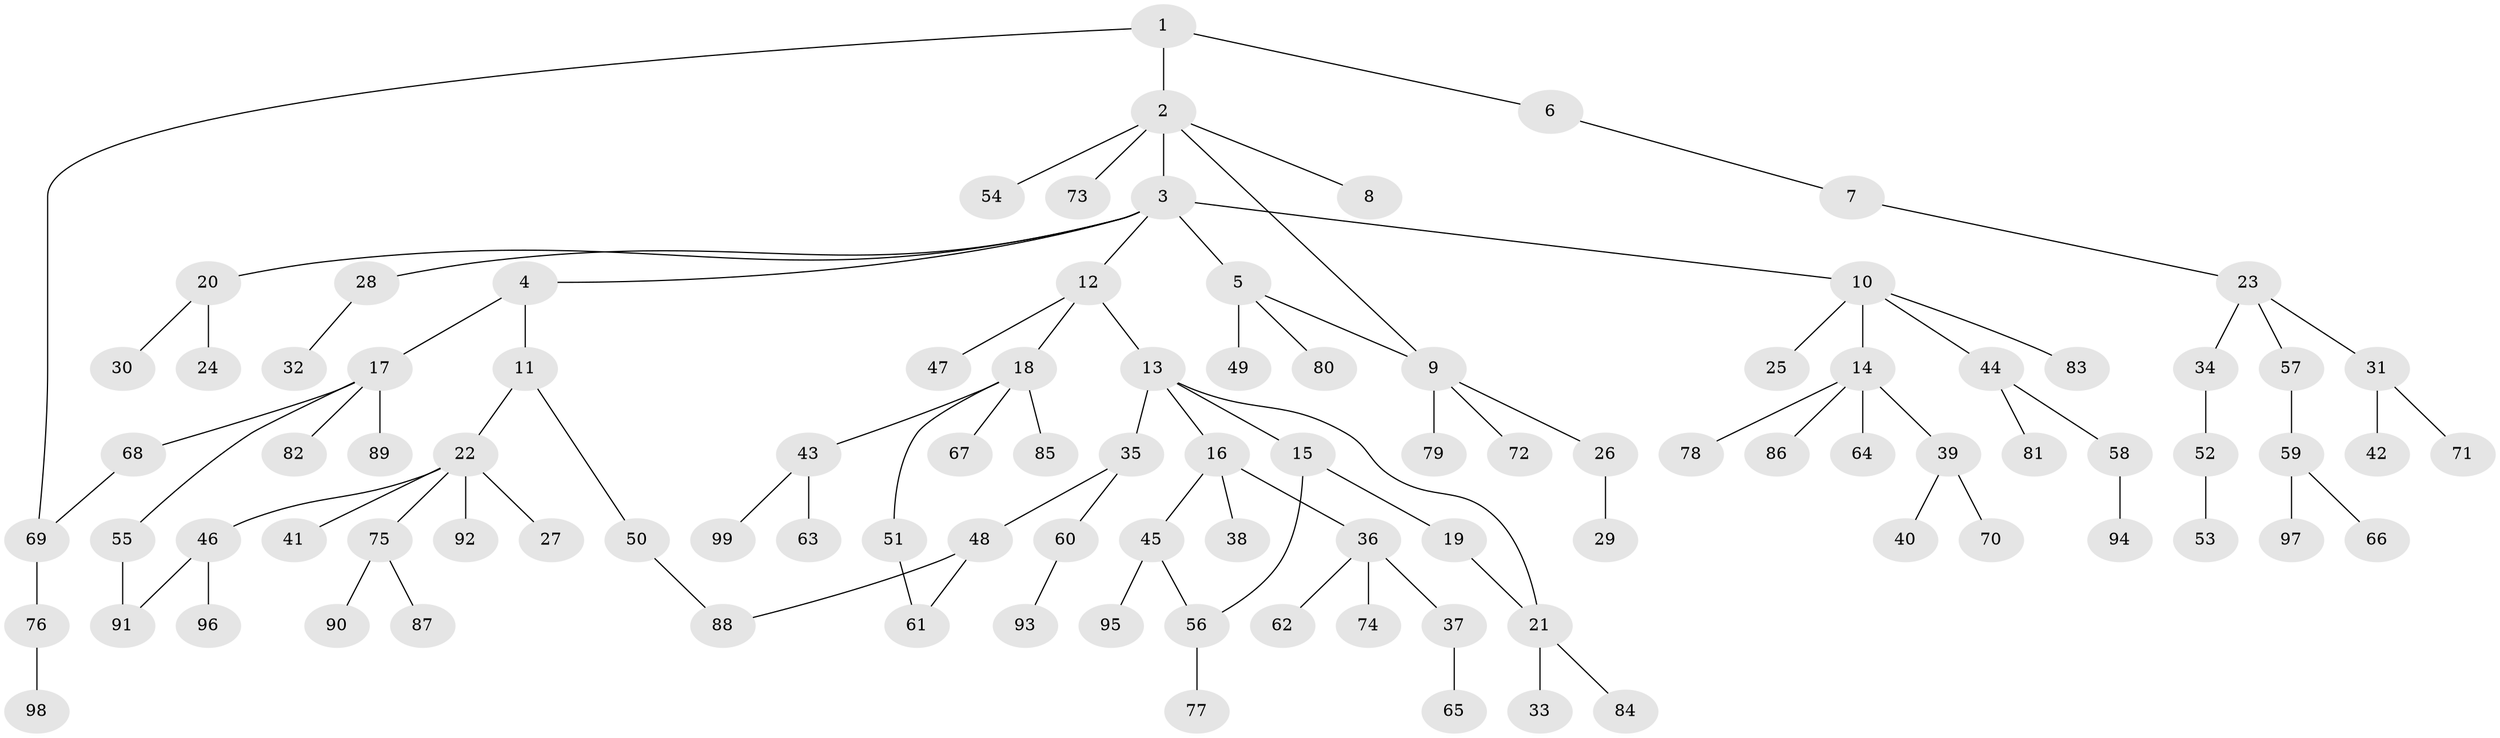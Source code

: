 // Generated by graph-tools (version 1.1) at 2025/41/03/09/25 04:41:42]
// undirected, 99 vertices, 105 edges
graph export_dot {
graph [start="1"]
  node [color=gray90,style=filled];
  1;
  2;
  3;
  4;
  5;
  6;
  7;
  8;
  9;
  10;
  11;
  12;
  13;
  14;
  15;
  16;
  17;
  18;
  19;
  20;
  21;
  22;
  23;
  24;
  25;
  26;
  27;
  28;
  29;
  30;
  31;
  32;
  33;
  34;
  35;
  36;
  37;
  38;
  39;
  40;
  41;
  42;
  43;
  44;
  45;
  46;
  47;
  48;
  49;
  50;
  51;
  52;
  53;
  54;
  55;
  56;
  57;
  58;
  59;
  60;
  61;
  62;
  63;
  64;
  65;
  66;
  67;
  68;
  69;
  70;
  71;
  72;
  73;
  74;
  75;
  76;
  77;
  78;
  79;
  80;
  81;
  82;
  83;
  84;
  85;
  86;
  87;
  88;
  89;
  90;
  91;
  92;
  93;
  94;
  95;
  96;
  97;
  98;
  99;
  1 -- 2;
  1 -- 6;
  1 -- 69;
  2 -- 3;
  2 -- 8;
  2 -- 54;
  2 -- 73;
  2 -- 9;
  3 -- 4;
  3 -- 5;
  3 -- 10;
  3 -- 12;
  3 -- 20;
  3 -- 28;
  4 -- 11;
  4 -- 17;
  5 -- 9;
  5 -- 49;
  5 -- 80;
  6 -- 7;
  7 -- 23;
  9 -- 26;
  9 -- 72;
  9 -- 79;
  10 -- 14;
  10 -- 25;
  10 -- 44;
  10 -- 83;
  11 -- 22;
  11 -- 50;
  12 -- 13;
  12 -- 18;
  12 -- 47;
  13 -- 15;
  13 -- 16;
  13 -- 35;
  13 -- 21;
  14 -- 39;
  14 -- 64;
  14 -- 78;
  14 -- 86;
  15 -- 19;
  15 -- 56;
  16 -- 36;
  16 -- 38;
  16 -- 45;
  17 -- 55;
  17 -- 68;
  17 -- 82;
  17 -- 89;
  18 -- 43;
  18 -- 51;
  18 -- 67;
  18 -- 85;
  19 -- 21;
  20 -- 24;
  20 -- 30;
  21 -- 33;
  21 -- 84;
  22 -- 27;
  22 -- 41;
  22 -- 46;
  22 -- 75;
  22 -- 92;
  23 -- 31;
  23 -- 34;
  23 -- 57;
  26 -- 29;
  28 -- 32;
  31 -- 42;
  31 -- 71;
  34 -- 52;
  35 -- 48;
  35 -- 60;
  36 -- 37;
  36 -- 62;
  36 -- 74;
  37 -- 65;
  39 -- 40;
  39 -- 70;
  43 -- 63;
  43 -- 99;
  44 -- 58;
  44 -- 81;
  45 -- 56;
  45 -- 95;
  46 -- 96;
  46 -- 91;
  48 -- 61;
  48 -- 88;
  50 -- 88;
  51 -- 61;
  52 -- 53;
  55 -- 91;
  56 -- 77;
  57 -- 59;
  58 -- 94;
  59 -- 66;
  59 -- 97;
  60 -- 93;
  68 -- 69;
  69 -- 76;
  75 -- 87;
  75 -- 90;
  76 -- 98;
}
